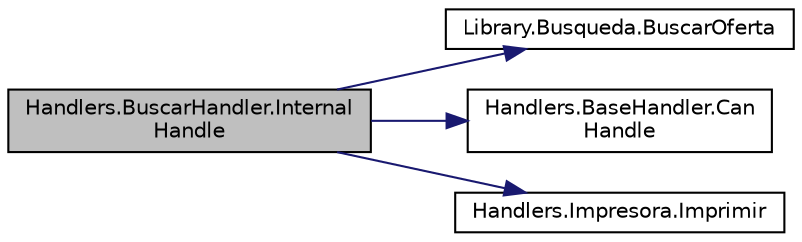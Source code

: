 digraph "Handlers.BuscarHandler.InternalHandle"
{
 // INTERACTIVE_SVG=YES
 // LATEX_PDF_SIZE
  edge [fontname="Helvetica",fontsize="10",labelfontname="Helvetica",labelfontsize="10"];
  node [fontname="Helvetica",fontsize="10",shape=record];
  rankdir="LR";
  Node1 [label="Handlers.BuscarHandler.Internal\lHandle",height=0.2,width=0.4,color="black", fillcolor="grey75", style="filled", fontcolor="black",tooltip="Procesa el mensaje \"chau\" y retorna true; retorna false en caso contrario."];
  Node1 -> Node2 [color="midnightblue",fontsize="10",style="solid",fontname="Helvetica"];
  Node2 [label="Library.Busqueda.BuscarOferta",height=0.2,width=0.4,color="black", fillcolor="white", style="filled",URL="$classLibrary_1_1Busqueda.html#abf75d4c612f608449c7abf723020cd92",tooltip="La función para buscar ofertas reciben un string con las palabras a buscar y revisa cada oferta para ..."];
  Node1 -> Node3 [color="midnightblue",fontsize="10",style="solid",fontname="Helvetica"];
  Node3 [label="Handlers.BaseHandler.Can\lHandle",height=0.2,width=0.4,color="black", fillcolor="white", style="filled",URL="$classHandlers_1_1BaseHandler.html#a01de32372e80b2d11fecdb9ea45f758e",tooltip="Determina si este \"handler\" puede procesar el mensaje. En la clase base se utiliza el array BaseHandl..."];
  Node1 -> Node4 [color="midnightblue",fontsize="10",style="solid",fontname="Helvetica"];
  Node4 [label="Handlers.Impresora.Imprimir",height=0.2,width=0.4,color="black", fillcolor="white", style="filled",URL="$classHandlers_1_1Impresora.html#a4c5023edb4ab655dbe4541097f2442de",tooltip="Funcion que recibe la lista de ofertas para imprimir."];
}
